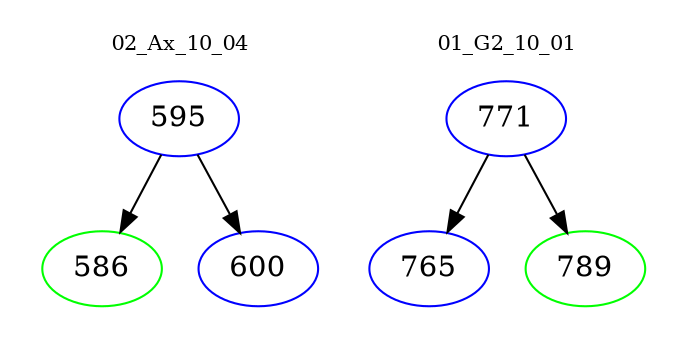 digraph{
subgraph cluster_0 {
color = white
label = "02_Ax_10_04";
fontsize=10;
T0_595 [label="595", color="blue"]
T0_595 -> T0_586 [color="black"]
T0_586 [label="586", color="green"]
T0_595 -> T0_600 [color="black"]
T0_600 [label="600", color="blue"]
}
subgraph cluster_1 {
color = white
label = "01_G2_10_01";
fontsize=10;
T1_771 [label="771", color="blue"]
T1_771 -> T1_765 [color="black"]
T1_765 [label="765", color="blue"]
T1_771 -> T1_789 [color="black"]
T1_789 [label="789", color="green"]
}
}
